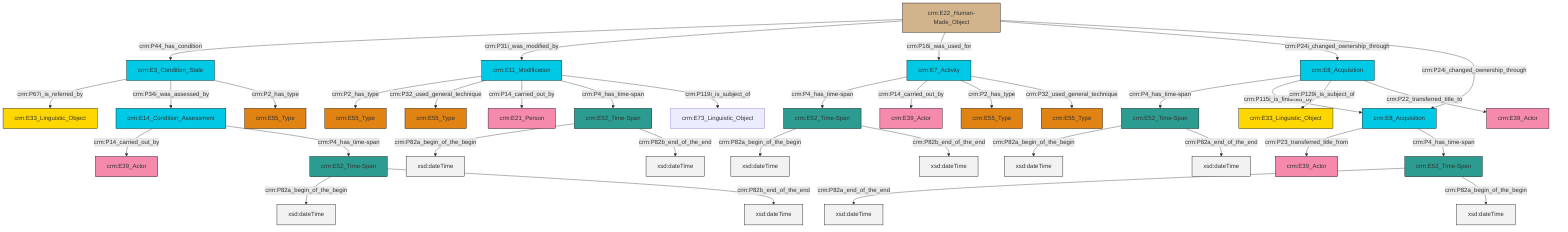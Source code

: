 graph TD
classDef Literal fill:#f2f2f2,stroke:#000000;
classDef CRM_Entity fill:#FFFFFF,stroke:#000000;
classDef Temporal_Entity fill:#00C9E6, stroke:#000000;
classDef Type fill:#E18312, stroke:#000000;
classDef Time-Span fill:#2C9C91, stroke:#000000;
classDef Appellation fill:#FFEB7F, stroke:#000000;
classDef Place fill:#008836, stroke:#000000;
classDef Persistent_Item fill:#B266B2, stroke:#000000;
classDef Conceptual_Object fill:#FFD700, stroke:#000000;
classDef Physical_Thing fill:#D2B48C, stroke:#000000;
classDef Actor fill:#f58aad, stroke:#000000;
classDef PC_Classes fill:#4ce600, stroke:#000000;
classDef Multi fill:#cccccc,stroke:#000000;

2["crm:E22_Human-Made_Object"]:::Physical_Thing -->|crm:P44_has_condition| 3["crm:E3_Condition_State"]:::Temporal_Entity
6["crm:E8_Acquisition"]:::Temporal_Entity -->|crm:P23_transferred_title_from| 7["crm:E39_Actor"]:::Actor
2["crm:E22_Human-Made_Object"]:::Physical_Thing -->|crm:P31i_was_modified_by| 8["crm:E11_Modification"]:::Temporal_Entity
6["crm:E8_Acquisition"]:::Temporal_Entity -->|crm:P4_has_time-span| 9["crm:E52_Time-Span"]:::Time-Span
10["crm:E8_Acquisition"]:::Temporal_Entity -->|crm:P4_has_time-span| 11["crm:E52_Time-Span"]:::Time-Span
10["crm:E8_Acquisition"]:::Temporal_Entity -->|crm:P115i_is_finished_by| 6["crm:E8_Acquisition"]:::Temporal_Entity
8["crm:E11_Modification"]:::Temporal_Entity -->|crm:P2_has_type| 15["crm:E55_Type"]:::Type
8["crm:E11_Modification"]:::Temporal_Entity -->|crm:P32_used_general_technique| 16["crm:E55_Type"]:::Type
4["crm:E52_Time-Span"]:::Time-Span -->|crm:P82a_begin_of_the_begin| 23[xsd:dateTime]:::Literal
11["crm:E52_Time-Span"]:::Time-Span -->|crm:P82a_begin_of_the_begin| 24[xsd:dateTime]:::Literal
0["crm:E7_Activity"]:::Temporal_Entity -->|crm:P4_has_time-span| 25["crm:E52_Time-Span"]:::Time-Span
2["crm:E22_Human-Made_Object"]:::Physical_Thing -->|crm:P16i_was_used_for| 0["crm:E7_Activity"]:::Temporal_Entity
9["crm:E52_Time-Span"]:::Time-Span -->|crm:P82a_end_of_the_end| 28[xsd:dateTime]:::Literal
30["crm:E14_Condition_Assessment"]:::Temporal_Entity -->|crm:P14_carried_out_by| 31["crm:E39_Actor"]:::Actor
8["crm:E11_Modification"]:::Temporal_Entity -->|crm:P14_carried_out_by| 33["crm:E21_Person"]:::Actor
4["crm:E52_Time-Span"]:::Time-Span -->|crm:P82b_end_of_the_end| 35[xsd:dateTime]:::Literal
10["crm:E8_Acquisition"]:::Temporal_Entity -->|crm:P129i_is_subject_of| 17["crm:E33_Linguistic_Object"]:::Conceptual_Object
8["crm:E11_Modification"]:::Temporal_Entity -->|crm:P4_has_time-span| 26["crm:E52_Time-Span"]:::Time-Span
26["crm:E52_Time-Span"]:::Time-Span -->|crm:P82a_begin_of_the_begin| 38[xsd:dateTime]:::Literal
25["crm:E52_Time-Span"]:::Time-Span -->|crm:P82a_begin_of_the_begin| 39[xsd:dateTime]:::Literal
9["crm:E52_Time-Span"]:::Time-Span -->|crm:P82a_begin_of_the_begin| 40[xsd:dateTime]:::Literal
3["crm:E3_Condition_State"]:::Temporal_Entity -->|crm:P67i_is_referred_by| 21["crm:E33_Linguistic_Object"]:::Conceptual_Object
30["crm:E14_Condition_Assessment"]:::Temporal_Entity -->|crm:P4_has_time-span| 4["crm:E52_Time-Span"]:::Time-Span
3["crm:E3_Condition_State"]:::Temporal_Entity -->|crm:P34i_was_assessed_by| 30["crm:E14_Condition_Assessment"]:::Temporal_Entity
3["crm:E3_Condition_State"]:::Temporal_Entity -->|crm:P2_has_type| 42["crm:E55_Type"]:::Type
2["crm:E22_Human-Made_Object"]:::Physical_Thing -->|crm:P24i_changed_ownership_through| 10["crm:E8_Acquisition"]:::Temporal_Entity
11["crm:E52_Time-Span"]:::Time-Span -->|crm:P82a_end_of_the_end| 46[xsd:dateTime]:::Literal
8["crm:E11_Modification"]:::Temporal_Entity -->|crm:P119i_is_subject_of| 48["crm:E73_Linguistic_Object"]:::Default
25["crm:E52_Time-Span"]:::Time-Span -->|crm:P82b_end_of_the_end| 50[xsd:dateTime]:::Literal
0["crm:E7_Activity"]:::Temporal_Entity -->|crm:P14_carried_out_by| 51["crm:E39_Actor"]:::Actor
0["crm:E7_Activity"]:::Temporal_Entity -->|crm:P2_has_type| 12["crm:E55_Type"]:::Type
2["crm:E22_Human-Made_Object"]:::Physical_Thing -->|crm:P24i_changed_ownership_through| 6["crm:E8_Acquisition"]:::Temporal_Entity
0["crm:E7_Activity"]:::Temporal_Entity -->|crm:P32_used_general_technique| 19["crm:E55_Type"]:::Type
26["crm:E52_Time-Span"]:::Time-Span -->|crm:P82b_end_of_the_end| 57[xsd:dateTime]:::Literal
10["crm:E8_Acquisition"]:::Temporal_Entity -->|crm:P22_transferred_title_to| 52["crm:E39_Actor"]:::Actor